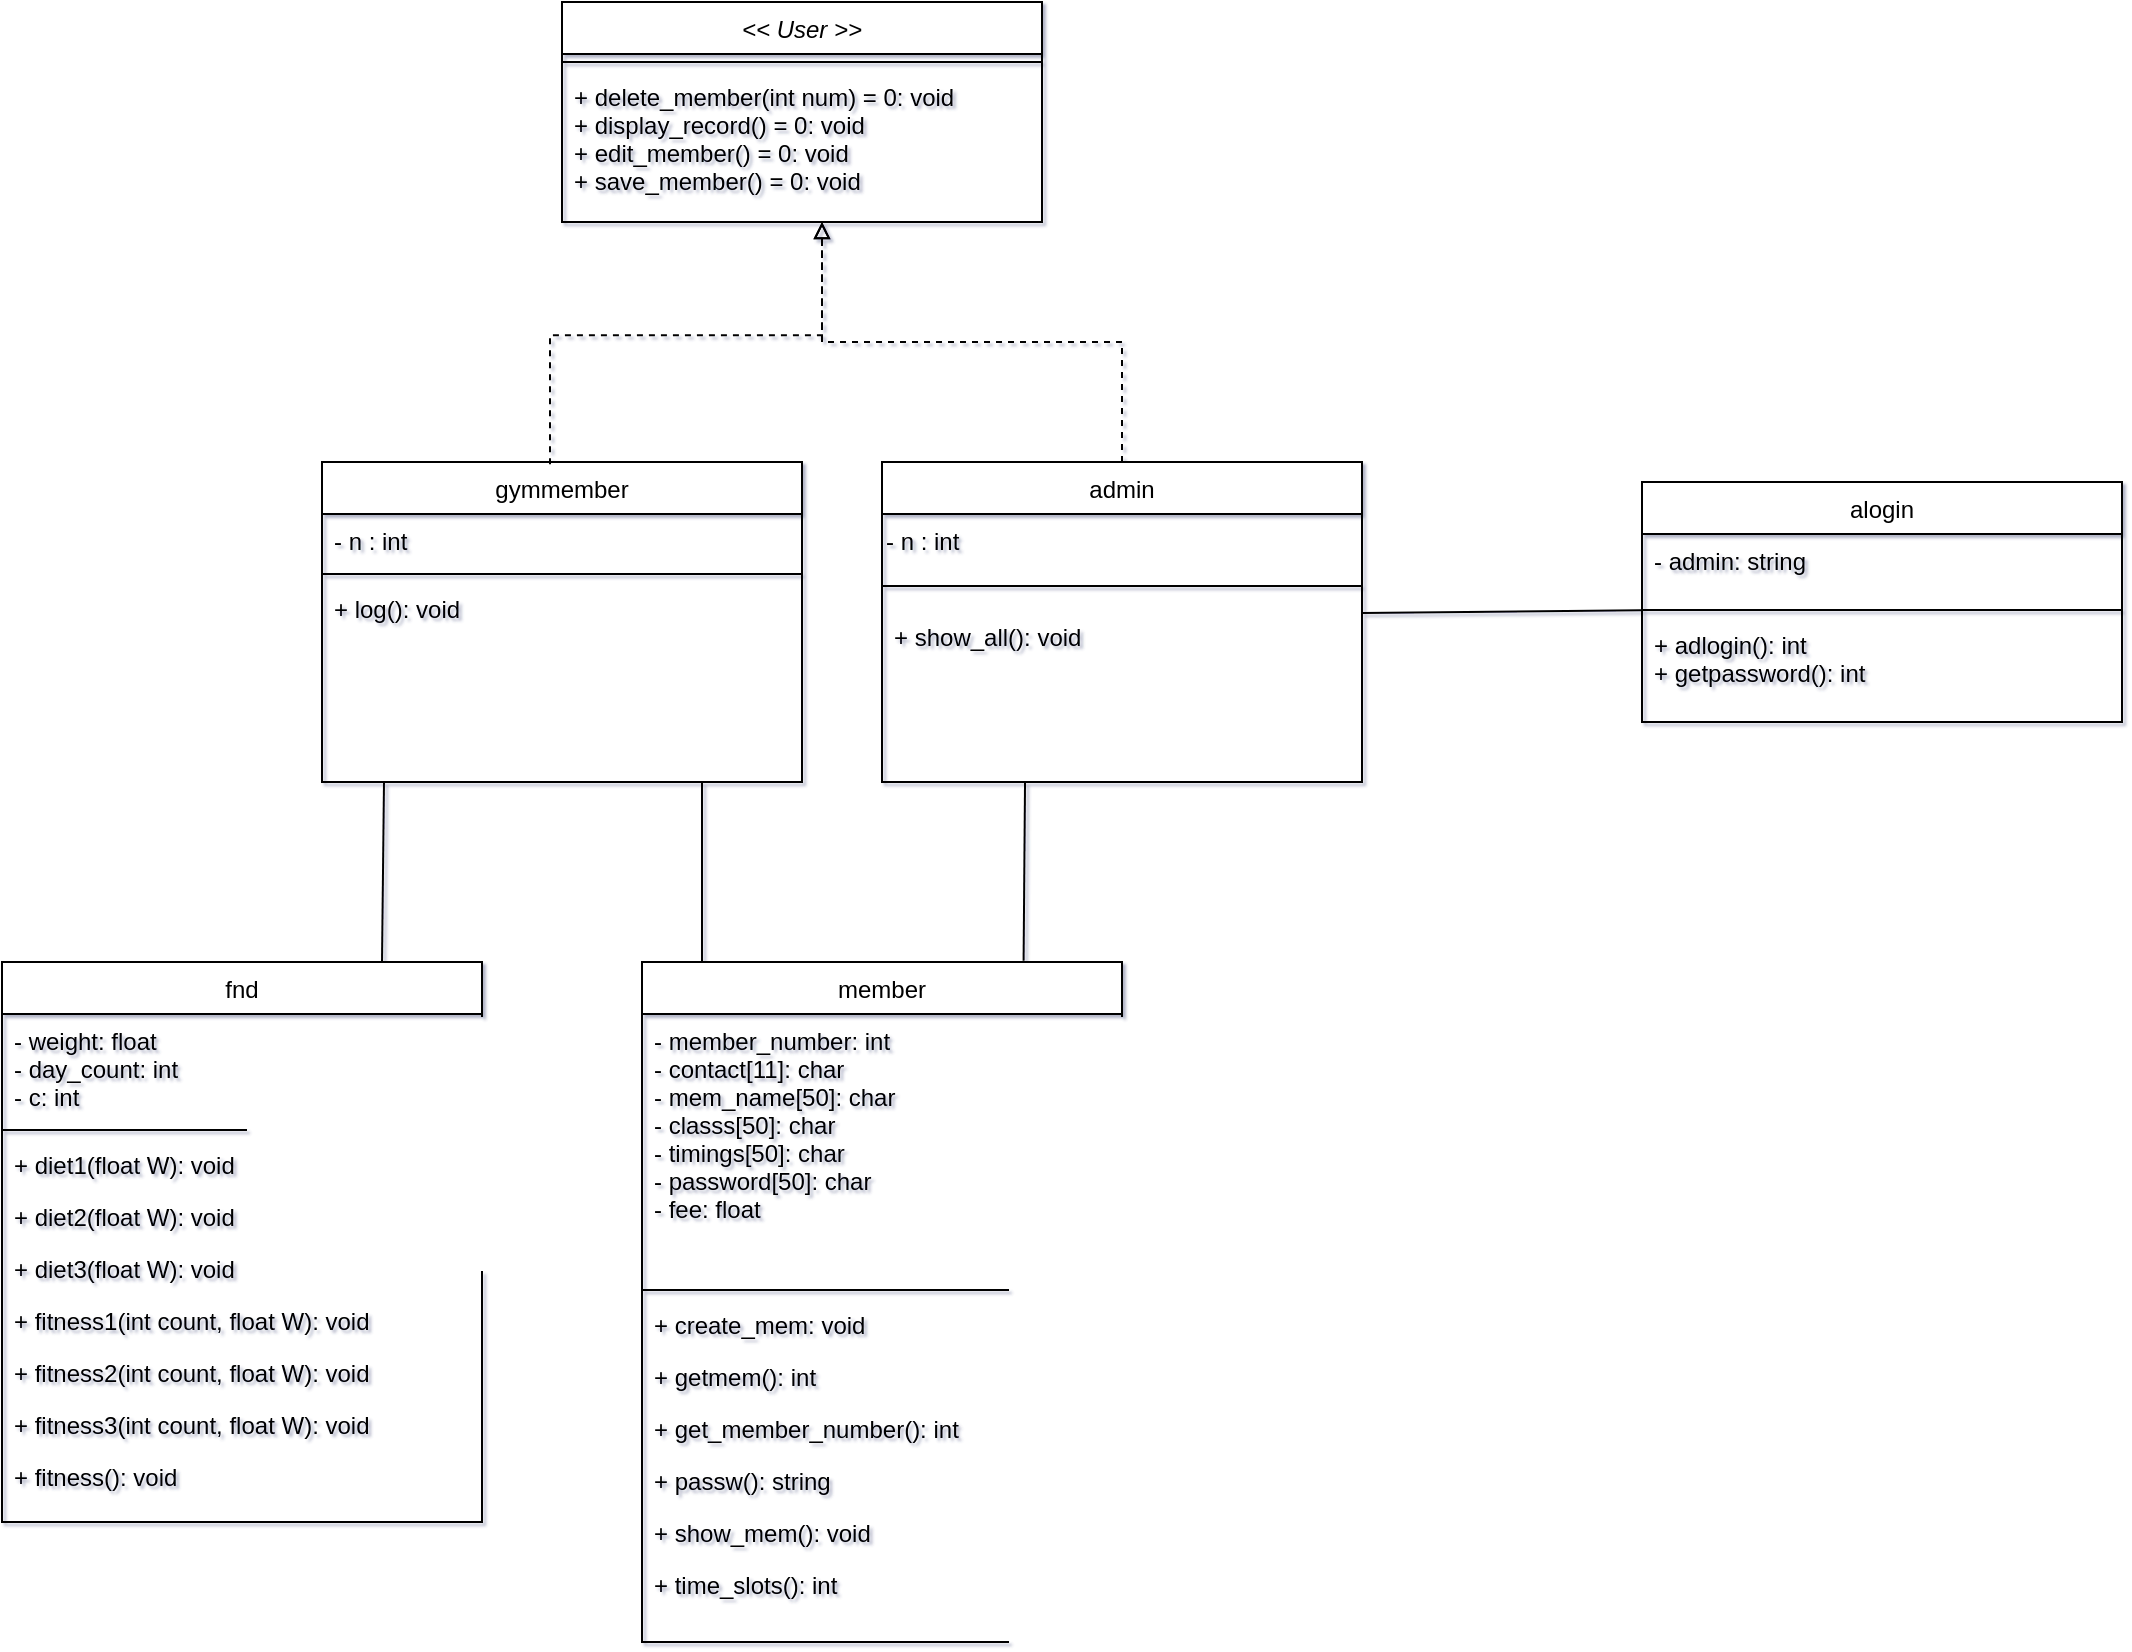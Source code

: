 <mxfile version="24.6.4" type="device">
  <diagram id="C5RBs43oDa-KdzZeNtuy" name="Page-1">
    <mxGraphModel dx="3047" dy="922" grid="1" gridSize="10" guides="1" tooltips="1" connect="1" arrows="1" fold="1" page="1" pageScale="1" pageWidth="1169" pageHeight="827" background="none" math="0" shadow="1">
      <root>
        <mxCell id="WIyWlLk6GJQsqaUBKTNV-0" />
        <mxCell id="WIyWlLk6GJQsqaUBKTNV-1" parent="WIyWlLk6GJQsqaUBKTNV-0" />
        <mxCell id="zkfFHV4jXpPFQw0GAbJ--0" value="&lt;&lt; User &gt;&gt;" style="swimlane;fontStyle=2;align=center;verticalAlign=top;childLayout=stackLayout;horizontal=1;startSize=26;horizontalStack=0;resizeParent=1;resizeLast=0;collapsible=1;marginBottom=0;rounded=0;shadow=0;strokeWidth=1;" parent="WIyWlLk6GJQsqaUBKTNV-1" vertex="1">
          <mxGeometry x="160" y="40" width="240" height="110" as="geometry">
            <mxRectangle x="230" y="140" width="160" height="26" as="alternateBounds" />
          </mxGeometry>
        </mxCell>
        <mxCell id="zkfFHV4jXpPFQw0GAbJ--4" value="" style="line;html=1;strokeWidth=1;align=left;verticalAlign=middle;spacingTop=-1;spacingLeft=3;spacingRight=3;rotatable=0;labelPosition=right;points=[];portConstraint=eastwest;" parent="zkfFHV4jXpPFQw0GAbJ--0" vertex="1">
          <mxGeometry y="26" width="240" height="8" as="geometry" />
        </mxCell>
        <mxCell id="jYzdWZykg4Q9m3VVaYcA-7" value="+ delete_member(int num) = 0: void&#xa;+ display_record() = 0: void&#xa;+ edit_member() = 0: void&#xa;+ save_member() = 0: void" style="text;align=left;verticalAlign=top;spacingLeft=4;spacingRight=4;overflow=hidden;rotatable=0;points=[[0,0.5],[1,0.5]];portConstraint=eastwest;" vertex="1" parent="zkfFHV4jXpPFQw0GAbJ--0">
          <mxGeometry y="34" width="240" height="76" as="geometry" />
        </mxCell>
        <mxCell id="zkfFHV4jXpPFQw0GAbJ--6" value="gymmember" style="swimlane;fontStyle=0;align=center;verticalAlign=top;childLayout=stackLayout;horizontal=1;startSize=26;horizontalStack=0;resizeParent=1;resizeLast=0;collapsible=1;marginBottom=0;rounded=0;shadow=0;strokeWidth=1;" parent="WIyWlLk6GJQsqaUBKTNV-1" vertex="1">
          <mxGeometry x="40" y="270" width="240" height="160" as="geometry">
            <mxRectangle x="130" y="380" width="160" height="26" as="alternateBounds" />
          </mxGeometry>
        </mxCell>
        <mxCell id="zkfFHV4jXpPFQw0GAbJ--7" value="- n : int" style="text;align=left;verticalAlign=top;spacingLeft=4;spacingRight=4;overflow=hidden;rotatable=0;points=[[0,0.5],[1,0.5]];portConstraint=eastwest;" parent="zkfFHV4jXpPFQw0GAbJ--6" vertex="1">
          <mxGeometry y="26" width="240" height="26" as="geometry" />
        </mxCell>
        <mxCell id="zkfFHV4jXpPFQw0GAbJ--9" value="" style="line;html=1;strokeWidth=1;align=left;verticalAlign=middle;spacingTop=-1;spacingLeft=3;spacingRight=3;rotatable=0;labelPosition=right;points=[];portConstraint=eastwest;" parent="zkfFHV4jXpPFQw0GAbJ--6" vertex="1">
          <mxGeometry y="52" width="240" height="8" as="geometry" />
        </mxCell>
        <mxCell id="zkfFHV4jXpPFQw0GAbJ--10" value="+ log(): void&#xa;" style="text;align=left;verticalAlign=top;spacingLeft=4;spacingRight=4;overflow=hidden;rotatable=0;points=[[0,0.5],[1,0.5]];portConstraint=eastwest;fontStyle=0" parent="zkfFHV4jXpPFQw0GAbJ--6" vertex="1">
          <mxGeometry y="60" width="240" height="100" as="geometry" />
        </mxCell>
        <mxCell id="zkfFHV4jXpPFQw0GAbJ--13" value="admin" style="swimlane;fontStyle=0;align=center;verticalAlign=top;childLayout=stackLayout;horizontal=1;startSize=26;horizontalStack=0;resizeParent=1;resizeLast=0;collapsible=1;marginBottom=0;rounded=0;shadow=0;strokeWidth=1;" parent="WIyWlLk6GJQsqaUBKTNV-1" vertex="1">
          <mxGeometry x="320" y="270" width="240" height="160" as="geometry">
            <mxRectangle x="340" y="380" width="170" height="26" as="alternateBounds" />
          </mxGeometry>
        </mxCell>
        <mxCell id="jYzdWZykg4Q9m3VVaYcA-18" value="- n : int" style="text;whiteSpace=wrap;html=1;" vertex="1" parent="zkfFHV4jXpPFQw0GAbJ--13">
          <mxGeometry y="26" width="240" height="24" as="geometry" />
        </mxCell>
        <mxCell id="zkfFHV4jXpPFQw0GAbJ--15" value="" style="line;html=1;strokeWidth=1;align=left;verticalAlign=middle;spacingTop=-1;spacingLeft=3;spacingRight=3;rotatable=0;labelPosition=right;points=[];portConstraint=eastwest;" parent="zkfFHV4jXpPFQw0GAbJ--13" vertex="1">
          <mxGeometry y="50" width="240" height="24" as="geometry" />
        </mxCell>
        <mxCell id="jYzdWZykg4Q9m3VVaYcA-16" value="+ show_all(): void" style="text;align=left;verticalAlign=top;spacingLeft=4;spacingRight=4;overflow=hidden;rotatable=0;points=[[0,0.5],[1,0.5]];portConstraint=eastwest;fontStyle=0" vertex="1" parent="zkfFHV4jXpPFQw0GAbJ--13">
          <mxGeometry y="74" width="240" height="86" as="geometry" />
        </mxCell>
        <mxCell id="zkfFHV4jXpPFQw0GAbJ--17" value="alogin" style="swimlane;fontStyle=0;align=center;verticalAlign=top;childLayout=stackLayout;horizontal=1;startSize=26;horizontalStack=0;resizeParent=1;resizeLast=0;collapsible=1;marginBottom=0;rounded=0;shadow=0;strokeWidth=1;" parent="WIyWlLk6GJQsqaUBKTNV-1" vertex="1">
          <mxGeometry x="700" y="280" width="240" height="120" as="geometry">
            <mxRectangle x="550" y="140" width="160" height="26" as="alternateBounds" />
          </mxGeometry>
        </mxCell>
        <mxCell id="zkfFHV4jXpPFQw0GAbJ--22" value="- admin: string" style="text;align=left;verticalAlign=top;spacingLeft=4;spacingRight=4;overflow=hidden;rotatable=0;points=[[0,0.5],[1,0.5]];portConstraint=eastwest;rounded=0;shadow=0;html=0;" parent="zkfFHV4jXpPFQw0GAbJ--17" vertex="1">
          <mxGeometry y="26" width="240" height="34" as="geometry" />
        </mxCell>
        <mxCell id="zkfFHV4jXpPFQw0GAbJ--23" value="" style="line;html=1;strokeWidth=1;align=left;verticalAlign=middle;spacingTop=-1;spacingLeft=3;spacingRight=3;rotatable=0;labelPosition=right;points=[];portConstraint=eastwest;" parent="zkfFHV4jXpPFQw0GAbJ--17" vertex="1">
          <mxGeometry y="60" width="240" height="8" as="geometry" />
        </mxCell>
        <mxCell id="zkfFHV4jXpPFQw0GAbJ--25" value="+ adlogin(): int&#xa;+ getpassword(): int&#xa;" style="text;align=left;verticalAlign=top;spacingLeft=4;spacingRight=4;overflow=hidden;rotatable=0;points=[[0,0.5],[1,0.5]];portConstraint=eastwest;" parent="zkfFHV4jXpPFQw0GAbJ--17" vertex="1">
          <mxGeometry y="68" width="240" height="52" as="geometry" />
        </mxCell>
        <mxCell id="jYzdWZykg4Q9m3VVaYcA-19" value="fnd" style="swimlane;fontStyle=0;align=center;verticalAlign=top;childLayout=stackLayout;horizontal=1;startSize=26;horizontalStack=0;resizeParent=1;resizeLast=0;collapsible=1;marginBottom=0;rounded=0;shadow=0;strokeWidth=1;" vertex="1" parent="WIyWlLk6GJQsqaUBKTNV-1">
          <mxGeometry x="-120" y="520" width="240" height="280" as="geometry">
            <mxRectangle x="550" y="140" width="160" height="26" as="alternateBounds" />
          </mxGeometry>
        </mxCell>
        <mxCell id="jYzdWZykg4Q9m3VVaYcA-23" value="- weight: float&#xa;- day_count: int&#xa;- c: int" style="text;align=left;verticalAlign=top;spacingLeft=4;spacingRight=4;overflow=hidden;rotatable=0;points=[[0,0.5],[1,0.5]];portConstraint=eastwest;rounded=0;shadow=0;html=0;" vertex="1" parent="jYzdWZykg4Q9m3VVaYcA-19">
          <mxGeometry y="26" width="240" height="54" as="geometry" />
        </mxCell>
        <mxCell id="jYzdWZykg4Q9m3VVaYcA-25" value="" style="line;html=1;strokeWidth=1;align=left;verticalAlign=middle;spacingTop=-1;spacingLeft=3;spacingRight=3;rotatable=0;labelPosition=right;points=[];portConstraint=eastwest;" vertex="1" parent="jYzdWZykg4Q9m3VVaYcA-19">
          <mxGeometry y="80" width="240" height="8" as="geometry" />
        </mxCell>
        <mxCell id="jYzdWZykg4Q9m3VVaYcA-26" value="+ diet1(float W): void" style="text;align=left;verticalAlign=top;spacingLeft=4;spacingRight=4;overflow=hidden;rotatable=0;points=[[0,0.5],[1,0.5]];portConstraint=eastwest;" vertex="1" parent="jYzdWZykg4Q9m3VVaYcA-19">
          <mxGeometry y="88" width="240" height="26" as="geometry" />
        </mxCell>
        <mxCell id="jYzdWZykg4Q9m3VVaYcA-27" value="+ diet2(float W): void" style="text;align=left;verticalAlign=top;spacingLeft=4;spacingRight=4;overflow=hidden;rotatable=0;points=[[0,0.5],[1,0.5]];portConstraint=eastwest;" vertex="1" parent="jYzdWZykg4Q9m3VVaYcA-19">
          <mxGeometry y="114" width="240" height="26" as="geometry" />
        </mxCell>
        <mxCell id="jYzdWZykg4Q9m3VVaYcA-28" value="+ diet3(float W): void" style="text;align=left;verticalAlign=top;spacingLeft=4;spacingRight=4;overflow=hidden;rotatable=0;points=[[0,0.5],[1,0.5]];portConstraint=eastwest;" vertex="1" parent="jYzdWZykg4Q9m3VVaYcA-19">
          <mxGeometry y="140" width="240" height="26" as="geometry" />
        </mxCell>
        <mxCell id="jYzdWZykg4Q9m3VVaYcA-29" value="+ fitness1(int count, float W): void" style="text;align=left;verticalAlign=top;spacingLeft=4;spacingRight=4;overflow=hidden;rotatable=0;points=[[0,0.5],[1,0.5]];portConstraint=eastwest;" vertex="1" parent="jYzdWZykg4Q9m3VVaYcA-19">
          <mxGeometry y="166" width="240" height="26" as="geometry" />
        </mxCell>
        <mxCell id="jYzdWZykg4Q9m3VVaYcA-30" value="+ fitness2(int count, float W): void" style="text;align=left;verticalAlign=top;spacingLeft=4;spacingRight=4;overflow=hidden;rotatable=0;points=[[0,0.5],[1,0.5]];portConstraint=eastwest;" vertex="1" parent="jYzdWZykg4Q9m3VVaYcA-19">
          <mxGeometry y="192" width="240" height="26" as="geometry" />
        </mxCell>
        <mxCell id="jYzdWZykg4Q9m3VVaYcA-31" value="+ fitness3(int count, float W): void" style="text;align=left;verticalAlign=top;spacingLeft=4;spacingRight=4;overflow=hidden;rotatable=0;points=[[0,0.5],[1,0.5]];portConstraint=eastwest;" vertex="1" parent="jYzdWZykg4Q9m3VVaYcA-19">
          <mxGeometry y="218" width="240" height="26" as="geometry" />
        </mxCell>
        <mxCell id="jYzdWZykg4Q9m3VVaYcA-32" value="+ fitness(): void" style="text;align=left;verticalAlign=top;spacingLeft=4;spacingRight=4;overflow=hidden;rotatable=0;points=[[0,0.5],[1,0.5]];portConstraint=eastwest;" vertex="1" parent="jYzdWZykg4Q9m3VVaYcA-19">
          <mxGeometry y="244" width="240" height="26" as="geometry" />
        </mxCell>
        <mxCell id="jYzdWZykg4Q9m3VVaYcA-33" value="member" style="swimlane;fontStyle=0;align=center;verticalAlign=top;childLayout=stackLayout;horizontal=1;startSize=26;horizontalStack=0;resizeParent=1;resizeLast=0;collapsible=1;marginBottom=0;rounded=0;shadow=0;strokeWidth=1;" vertex="1" parent="WIyWlLk6GJQsqaUBKTNV-1">
          <mxGeometry x="200" y="520" width="240" height="340" as="geometry">
            <mxRectangle x="550" y="140" width="160" height="26" as="alternateBounds" />
          </mxGeometry>
        </mxCell>
        <mxCell id="jYzdWZykg4Q9m3VVaYcA-35" value="- member_number: int&#xa;- contact[11]: char&#xa;- mem_name[50]: char&#xa;- classs[50]: char&#xa;- timings[50]: char&#xa;- password[50]: char&#xa;- fee: float" style="text;align=left;verticalAlign=top;spacingLeft=4;spacingRight=4;overflow=hidden;rotatable=0;points=[[0,0.5],[1,0.5]];portConstraint=eastwest;rounded=0;shadow=0;html=0;" vertex="1" parent="jYzdWZykg4Q9m3VVaYcA-33">
          <mxGeometry y="26" width="240" height="134" as="geometry" />
        </mxCell>
        <mxCell id="jYzdWZykg4Q9m3VVaYcA-36" value="" style="line;html=1;strokeWidth=1;align=left;verticalAlign=middle;spacingTop=-1;spacingLeft=3;spacingRight=3;rotatable=0;labelPosition=right;points=[];portConstraint=eastwest;" vertex="1" parent="jYzdWZykg4Q9m3VVaYcA-33">
          <mxGeometry y="160" width="240" height="8" as="geometry" />
        </mxCell>
        <mxCell id="jYzdWZykg4Q9m3VVaYcA-37" value="+ create_mem: void" style="text;align=left;verticalAlign=top;spacingLeft=4;spacingRight=4;overflow=hidden;rotatable=0;points=[[0,0.5],[1,0.5]];portConstraint=eastwest;" vertex="1" parent="jYzdWZykg4Q9m3VVaYcA-33">
          <mxGeometry y="168" width="240" height="26" as="geometry" />
        </mxCell>
        <mxCell id="jYzdWZykg4Q9m3VVaYcA-38" value="+ getmem(): int" style="text;align=left;verticalAlign=top;spacingLeft=4;spacingRight=4;overflow=hidden;rotatable=0;points=[[0,0.5],[1,0.5]];portConstraint=eastwest;" vertex="1" parent="jYzdWZykg4Q9m3VVaYcA-33">
          <mxGeometry y="194" width="240" height="26" as="geometry" />
        </mxCell>
        <mxCell id="jYzdWZykg4Q9m3VVaYcA-39" value="+ get_member_number(): int" style="text;align=left;verticalAlign=top;spacingLeft=4;spacingRight=4;overflow=hidden;rotatable=0;points=[[0,0.5],[1,0.5]];portConstraint=eastwest;" vertex="1" parent="jYzdWZykg4Q9m3VVaYcA-33">
          <mxGeometry y="220" width="240" height="26" as="geometry" />
        </mxCell>
        <mxCell id="jYzdWZykg4Q9m3VVaYcA-40" value="+ passw(): string" style="text;align=left;verticalAlign=top;spacingLeft=4;spacingRight=4;overflow=hidden;rotatable=0;points=[[0,0.5],[1,0.5]];portConstraint=eastwest;" vertex="1" parent="jYzdWZykg4Q9m3VVaYcA-33">
          <mxGeometry y="246" width="240" height="26" as="geometry" />
        </mxCell>
        <mxCell id="jYzdWZykg4Q9m3VVaYcA-41" value="+ show_mem(): void" style="text;align=left;verticalAlign=top;spacingLeft=4;spacingRight=4;overflow=hidden;rotatable=0;points=[[0,0.5],[1,0.5]];portConstraint=eastwest;" vertex="1" parent="jYzdWZykg4Q9m3VVaYcA-33">
          <mxGeometry y="272" width="240" height="26" as="geometry" />
        </mxCell>
        <mxCell id="jYzdWZykg4Q9m3VVaYcA-42" value="+ time_slots(): int" style="text;align=left;verticalAlign=top;spacingLeft=4;spacingRight=4;overflow=hidden;rotatable=0;points=[[0,0.5],[1,0.5]];portConstraint=eastwest;" vertex="1" parent="jYzdWZykg4Q9m3VVaYcA-33">
          <mxGeometry y="298" width="240" height="26" as="geometry" />
        </mxCell>
        <mxCell id="jYzdWZykg4Q9m3VVaYcA-46" value="" style="edgeStyle=elbowEdgeStyle;html=1;endArrow=block;elbow=vertical;endFill=0;dashed=1;rounded=0;exitX=0.475;exitY=0.007;exitDx=0;exitDy=0;exitPerimeter=0;" edge="1" parent="WIyWlLk6GJQsqaUBKTNV-1" source="zkfFHV4jXpPFQw0GAbJ--6">
          <mxGeometry width="100" height="75" relative="1" as="geometry">
            <mxPoint x="154.24" y="266.58" as="sourcePoint" />
            <mxPoint x="290" y="150" as="targetPoint" />
            <Array as="points">
              <mxPoint x="274.24" y="206.58" />
            </Array>
          </mxGeometry>
        </mxCell>
        <mxCell id="jYzdWZykg4Q9m3VVaYcA-48" value="" style="edgeStyle=elbowEdgeStyle;html=1;endArrow=block;elbow=vertical;endFill=0;dashed=1;rounded=0;exitX=0.5;exitY=0;exitDx=0;exitDy=0;" edge="1" parent="WIyWlLk6GJQsqaUBKTNV-1" source="zkfFHV4jXpPFQw0GAbJ--13">
          <mxGeometry width="100" height="75" relative="1" as="geometry">
            <mxPoint x="440" y="255" as="sourcePoint" />
            <mxPoint x="290" y="150" as="targetPoint" />
          </mxGeometry>
        </mxCell>
        <mxCell id="jYzdWZykg4Q9m3VVaYcA-51" value="" style="endArrow=none;html=1;rounded=0;exitX=-0.002;exitY=1.122;exitDx=0;exitDy=0;exitPerimeter=0;entryX=1;entryY=0.017;entryDx=0;entryDy=0;entryPerimeter=0;" edge="1" parent="WIyWlLk6GJQsqaUBKTNV-1" source="zkfFHV4jXpPFQw0GAbJ--22" target="jYzdWZykg4Q9m3VVaYcA-16">
          <mxGeometry width="50" height="50" relative="1" as="geometry">
            <mxPoint x="370" y="510" as="sourcePoint" />
            <mxPoint x="563" y="345" as="targetPoint" />
          </mxGeometry>
        </mxCell>
        <mxCell id="jYzdWZykg4Q9m3VVaYcA-52" value="" style="endArrow=none;html=1;rounded=0;entryX=0.298;entryY=0.994;entryDx=0;entryDy=0;entryPerimeter=0;exitX=0.795;exitY=-0.002;exitDx=0;exitDy=0;exitPerimeter=0;" edge="1" parent="WIyWlLk6GJQsqaUBKTNV-1" source="jYzdWZykg4Q9m3VVaYcA-33" target="jYzdWZykg4Q9m3VVaYcA-16">
          <mxGeometry width="50" height="50" relative="1" as="geometry">
            <mxPoint x="430" y="500" as="sourcePoint" />
            <mxPoint x="480" y="450" as="targetPoint" />
          </mxGeometry>
        </mxCell>
        <mxCell id="jYzdWZykg4Q9m3VVaYcA-53" value="" style="endArrow=none;html=1;rounded=0;" edge="1" parent="WIyWlLk6GJQsqaUBKTNV-1">
          <mxGeometry width="50" height="50" relative="1" as="geometry">
            <mxPoint x="230" y="520" as="sourcePoint" />
            <mxPoint x="230" y="430" as="targetPoint" />
          </mxGeometry>
        </mxCell>
        <mxCell id="jYzdWZykg4Q9m3VVaYcA-55" value="" style="endArrow=none;html=1;rounded=0;entryX=0.298;entryY=0.994;entryDx=0;entryDy=0;entryPerimeter=0;exitX=0.795;exitY=-0.002;exitDx=0;exitDy=0;exitPerimeter=0;" edge="1" parent="WIyWlLk6GJQsqaUBKTNV-1">
          <mxGeometry width="50" height="50" relative="1" as="geometry">
            <mxPoint x="70" y="520" as="sourcePoint" />
            <mxPoint x="71" y="430" as="targetPoint" />
          </mxGeometry>
        </mxCell>
      </root>
    </mxGraphModel>
  </diagram>
</mxfile>
